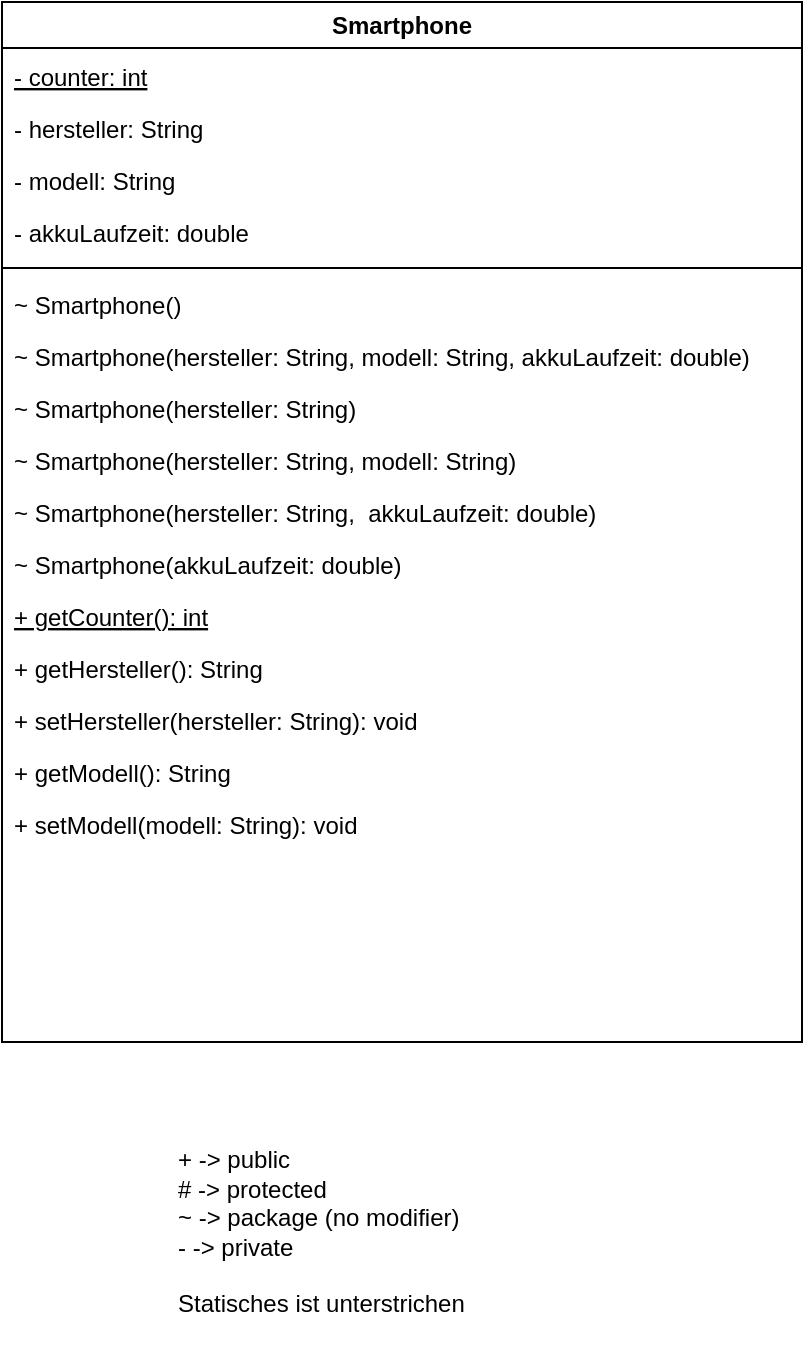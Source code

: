 <mxfile version="24.3.1" type="github">
  <diagram id="C5RBs43oDa-KdzZeNtuy" name="Page-1">
    <mxGraphModel dx="1195" dy="622" grid="1" gridSize="10" guides="1" tooltips="1" connect="1" arrows="1" fold="1" page="1" pageScale="1" pageWidth="827" pageHeight="1169" math="0" shadow="0">
      <root>
        <mxCell id="WIyWlLk6GJQsqaUBKTNV-0" />
        <mxCell id="WIyWlLk6GJQsqaUBKTNV-1" parent="WIyWlLk6GJQsqaUBKTNV-0" />
        <mxCell id="ElD5oWMp5ReGH6Nlb56h-3" value="Smartphone" style="swimlane;whiteSpace=wrap;html=1;direction=east;" vertex="1" parent="WIyWlLk6GJQsqaUBKTNV-1">
          <mxGeometry x="214" y="40" width="400" height="520" as="geometry">
            <mxRectangle x="280" y="40" width="110" height="30" as="alternateBounds" />
          </mxGeometry>
        </mxCell>
        <mxCell id="zkfFHV4jXpPFQw0GAbJ--1" value="- counter: int" style="text;align=left;verticalAlign=top;spacingLeft=4;spacingRight=4;overflow=hidden;rotatable=0;points=[[0,0.5],[1,0.5]];portConstraint=eastwest;fontStyle=4" parent="ElD5oWMp5ReGH6Nlb56h-3" vertex="1">
          <mxGeometry y="24" width="360" height="26" as="geometry" />
        </mxCell>
        <mxCell id="ElD5oWMp5ReGH6Nlb56h-7" value="- hersteller: String" style="text;align=left;verticalAlign=top;spacingLeft=4;spacingRight=4;overflow=hidden;rotatable=0;points=[[0,0.5],[1,0.5]];portConstraint=eastwest;fontStyle=0" vertex="1" parent="ElD5oWMp5ReGH6Nlb56h-3">
          <mxGeometry y="50" width="360" height="26" as="geometry" />
        </mxCell>
        <mxCell id="ElD5oWMp5ReGH6Nlb56h-8" value="- modell: String" style="text;align=left;verticalAlign=top;spacingLeft=4;spacingRight=4;overflow=hidden;rotatable=0;points=[[0,0.5],[1,0.5]];portConstraint=eastwest;fontStyle=0" vertex="1" parent="ElD5oWMp5ReGH6Nlb56h-3">
          <mxGeometry y="76" width="360" height="26" as="geometry" />
        </mxCell>
        <mxCell id="ElD5oWMp5ReGH6Nlb56h-9" value="- akkuLaufzeit: double" style="text;align=left;verticalAlign=top;spacingLeft=4;spacingRight=4;overflow=hidden;rotatable=0;points=[[0,0.5],[1,0.5]];portConstraint=eastwest;fontStyle=0" vertex="1" parent="ElD5oWMp5ReGH6Nlb56h-3">
          <mxGeometry y="102" width="360" height="26" as="geometry" />
        </mxCell>
        <mxCell id="ElD5oWMp5ReGH6Nlb56h-5" value="" style="line;strokeWidth=1;html=1;" vertex="1" parent="ElD5oWMp5ReGH6Nlb56h-3">
          <mxGeometry y="128" width="400" height="10" as="geometry" />
        </mxCell>
        <mxCell id="ElD5oWMp5ReGH6Nlb56h-10" value="~ Smartphone()" style="text;align=left;verticalAlign=top;spacingLeft=4;spacingRight=4;overflow=hidden;rotatable=0;points=[[0,0.5],[1,0.5]];portConstraint=eastwest;fontStyle=0" vertex="1" parent="ElD5oWMp5ReGH6Nlb56h-3">
          <mxGeometry y="138" width="400" height="26" as="geometry" />
        </mxCell>
        <mxCell id="ElD5oWMp5ReGH6Nlb56h-11" value="~ Smartphone(hersteller: String, modell: String, akkuLaufzeit: double)" style="text;align=left;verticalAlign=top;spacingLeft=4;spacingRight=4;overflow=hidden;rotatable=0;points=[[0,0.5],[1,0.5]];portConstraint=eastwest;fontStyle=0" vertex="1" parent="ElD5oWMp5ReGH6Nlb56h-3">
          <mxGeometry y="164" width="400" height="26" as="geometry" />
        </mxCell>
        <mxCell id="ElD5oWMp5ReGH6Nlb56h-20" value="~ Smartphone(hersteller: String)" style="text;align=left;verticalAlign=top;spacingLeft=4;spacingRight=4;overflow=hidden;rotatable=0;points=[[0,0.5],[1,0.5]];portConstraint=eastwest;fontStyle=0" vertex="1" parent="ElD5oWMp5ReGH6Nlb56h-3">
          <mxGeometry y="190" width="400" height="26" as="geometry" />
        </mxCell>
        <mxCell id="ElD5oWMp5ReGH6Nlb56h-21" value="~ Smartphone(hersteller: String, modell: String)" style="text;align=left;verticalAlign=top;spacingLeft=4;spacingRight=4;overflow=hidden;rotatable=0;points=[[0,0.5],[1,0.5]];portConstraint=eastwest;fontStyle=0" vertex="1" parent="ElD5oWMp5ReGH6Nlb56h-3">
          <mxGeometry y="216" width="400" height="26" as="geometry" />
        </mxCell>
        <mxCell id="ElD5oWMp5ReGH6Nlb56h-22" value="~ Smartphone(hersteller: String,  akkuLaufzeit: double)" style="text;align=left;verticalAlign=top;spacingLeft=4;spacingRight=4;overflow=hidden;rotatable=0;points=[[0,0.5],[1,0.5]];portConstraint=eastwest;fontStyle=0" vertex="1" parent="ElD5oWMp5ReGH6Nlb56h-3">
          <mxGeometry y="242" width="400" height="26" as="geometry" />
        </mxCell>
        <mxCell id="ElD5oWMp5ReGH6Nlb56h-23" value="~ Smartphone(akkuLaufzeit: double)" style="text;align=left;verticalAlign=top;spacingLeft=4;spacingRight=4;overflow=hidden;rotatable=0;points=[[0,0.5],[1,0.5]];portConstraint=eastwest;fontStyle=0" vertex="1" parent="ElD5oWMp5ReGH6Nlb56h-3">
          <mxGeometry y="268" width="400" height="26" as="geometry" />
        </mxCell>
        <mxCell id="ElD5oWMp5ReGH6Nlb56h-24" value="+ getCounter(): int" style="text;align=left;verticalAlign=top;spacingLeft=4;spacingRight=4;overflow=hidden;rotatable=0;points=[[0,0.5],[1,0.5]];portConstraint=eastwest;fontStyle=4" vertex="1" parent="ElD5oWMp5ReGH6Nlb56h-3">
          <mxGeometry y="294" width="400" height="26" as="geometry" />
        </mxCell>
        <mxCell id="ElD5oWMp5ReGH6Nlb56h-25" value="+ getHersteller(): String" style="text;align=left;verticalAlign=top;spacingLeft=4;spacingRight=4;overflow=hidden;rotatable=0;points=[[0,0.5],[1,0.5]];portConstraint=eastwest;fontStyle=0" vertex="1" parent="ElD5oWMp5ReGH6Nlb56h-3">
          <mxGeometry y="320" width="400" height="26" as="geometry" />
        </mxCell>
        <mxCell id="ElD5oWMp5ReGH6Nlb56h-26" value="+ setHersteller(hersteller: String): void" style="text;align=left;verticalAlign=top;spacingLeft=4;spacingRight=4;overflow=hidden;rotatable=0;points=[[0,0.5],[1,0.5]];portConstraint=eastwest;fontStyle=0" vertex="1" parent="ElD5oWMp5ReGH6Nlb56h-3">
          <mxGeometry y="346" width="400" height="26" as="geometry" />
        </mxCell>
        <mxCell id="ElD5oWMp5ReGH6Nlb56h-27" value="+ getModell(): String" style="text;align=left;verticalAlign=top;spacingLeft=4;spacingRight=4;overflow=hidden;rotatable=0;points=[[0,0.5],[1,0.5]];portConstraint=eastwest;fontStyle=0" vertex="1" parent="ElD5oWMp5ReGH6Nlb56h-3">
          <mxGeometry y="372" width="400" height="26" as="geometry" />
        </mxCell>
        <mxCell id="ElD5oWMp5ReGH6Nlb56h-28" value="+ setModell(modell: String): void" style="text;align=left;verticalAlign=top;spacingLeft=4;spacingRight=4;overflow=hidden;rotatable=0;points=[[0,0.5],[1,0.5]];portConstraint=eastwest;fontStyle=0" vertex="1" parent="ElD5oWMp5ReGH6Nlb56h-3">
          <mxGeometry y="398" width="400" height="26" as="geometry" />
        </mxCell>
        <mxCell id="ElD5oWMp5ReGH6Nlb56h-6" value="&lt;div&gt;+ -&amp;gt; public&lt;/div&gt;&lt;div&gt;# -&amp;gt; protected&lt;/div&gt;&lt;div&gt;~ -&amp;gt; package (no modifier)&lt;/div&gt;&lt;div&gt;- -&amp;gt; private&lt;/div&gt;&lt;div&gt;&lt;br&gt;&lt;/div&gt;&lt;div&gt;Statisches ist unterstrichen&lt;br&gt;&lt;/div&gt;" style="text;html=1;align=left;verticalAlign=middle;whiteSpace=wrap;rounded=0;fontFamily=Helvetica;fontSize=12;fontColor=default;" vertex="1" parent="WIyWlLk6GJQsqaUBKTNV-1">
          <mxGeometry x="300" y="590" width="200" height="130" as="geometry" />
        </mxCell>
      </root>
    </mxGraphModel>
  </diagram>
</mxfile>
